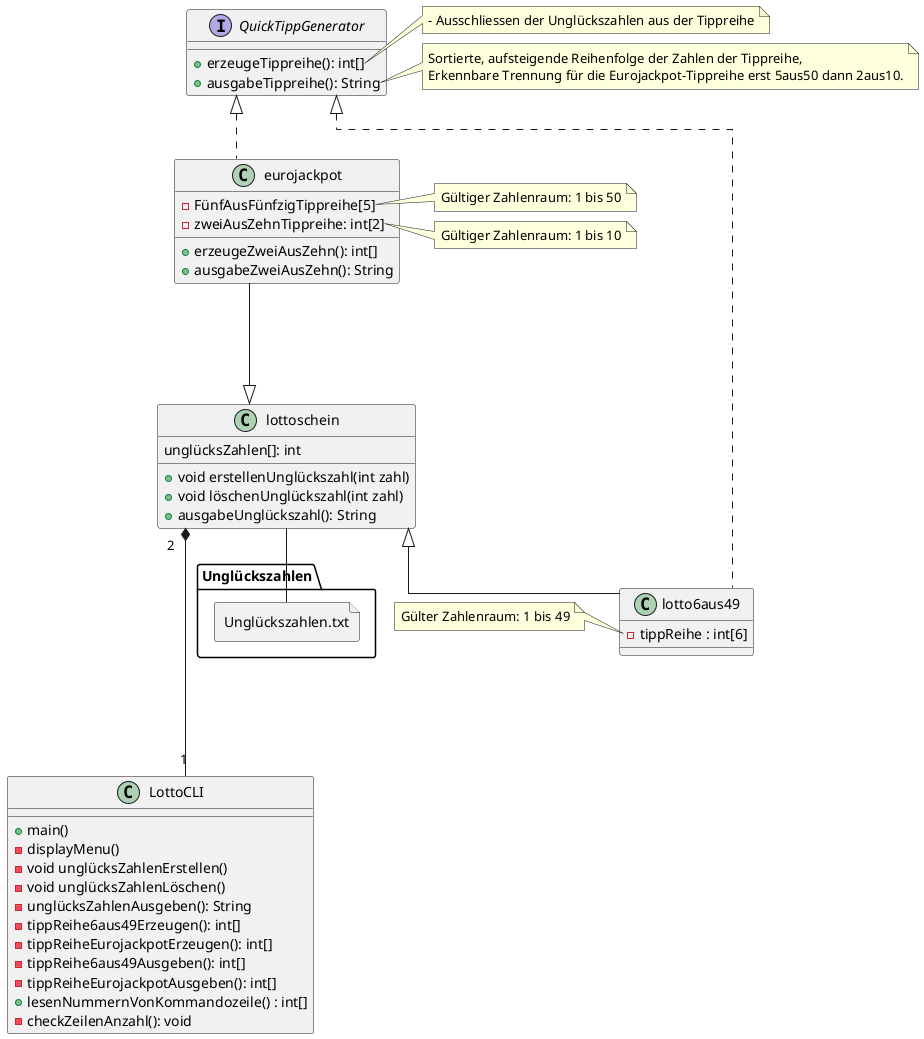 @startuml
allowmixing
skinparam linetype ortho

class LottoCLI {
   + main()
   - displayMenu()
   - void unglücksZahlenErstellen()
   - void unglücksZahlenLöschen()
   - unglücksZahlenAusgeben(): String
   - tippReihe6aus49Erzeugen(): int[]
   - tippReiheEurojackpotErzeugen(): int[]
   - tippReihe6aus49Ausgeben(): int[]
   - tippReiheEurojackpotAusgeben(): int[]
   + lesenNummernVonKommandozeile() : int[]
   - checkZeilenAnzahl(): void

}

class lottoschein{
    unglücksZahlen[]: int

    + void erstellenUnglückszahl(int zahl)
    + void löschenUnglückszahl(int zahl)
    + ausgabeUnglückszahl(): String
}

class lotto6aus49 extends lottoschein implements QuickTippGenerator{
    - tippReihe : int[6]
}

class eurojackpot extends lottoschein implements QuickTippGenerator{
    - FünfAusFünfzigTippreihe[5]
    - zweiAusZehnTippreihe: int[2]
    + erzeugeZweiAusZehn(): int[]
    + ausgabeZweiAusZehn(): String
    }

interface QuickTippGenerator{
    + erzeugeTippreihe(): int[]
    + ausgabeTippreihe(): String
}

file "Unglückszahlen.txt"

note right of QuickTippGenerator::erzeugeTippreihe
- Ausschliessen der Unglückszahlen aus der Tippreihe
end note

note right of QuickTippGenerator::ausgabeTippreihe
    Sortierte, aufsteigende Reihenfolge der Zahlen der Tippreihe,
    Erkennbare Trennung für die Eurojackpot-Tippreihe erst 5aus50 dann 2aus10.
end note

note right of LottoCLI::auswahlLottoSpiel
- Wenn User nichts angibt,
   wird Lotto 6aus49 ausgewählt
- Ungültiger Eingabeparameter:
   Fehlermeldung mit Usereingabe
end note

note left of lottoschein::erstellenUnglückszahlen
- Gültiger Zahlenraum: 1 bis 50
- Fehlermeldung bei Angabe einer Zahl
   außerhalb des gültigen Zahlenraums:
   Ausgabe des gültigen Zahlenraums
end note

note left of lotto6aus49::tippReihe
Gülter Zahlenraum: 1 bis 49
end note

note left of eurojackpot::FünfAusFünfzigTippreihe
Gültiger Zahlenraum: 1 bis 50
end note

note left of eurojackpot::zweiAusZehnTippreihe
Gültiger Zahlenraum: 1 bis 10
end note

note right of LottoCLI::tippReihe6aus49Erzeugen
Solange Tippreihe erzeugen bis User Eingabe stoppt
end note

eurojackpot -[hidden]-> QuickTippGenerator
eurojackpot -[hidden]--> lottoschein
lottoschein "2" *---- "1" LottoCLI
lottoschein -- "Unglückszahlen.txt"

lottoschein -[hidden]- lotto6aus49
@enduml
